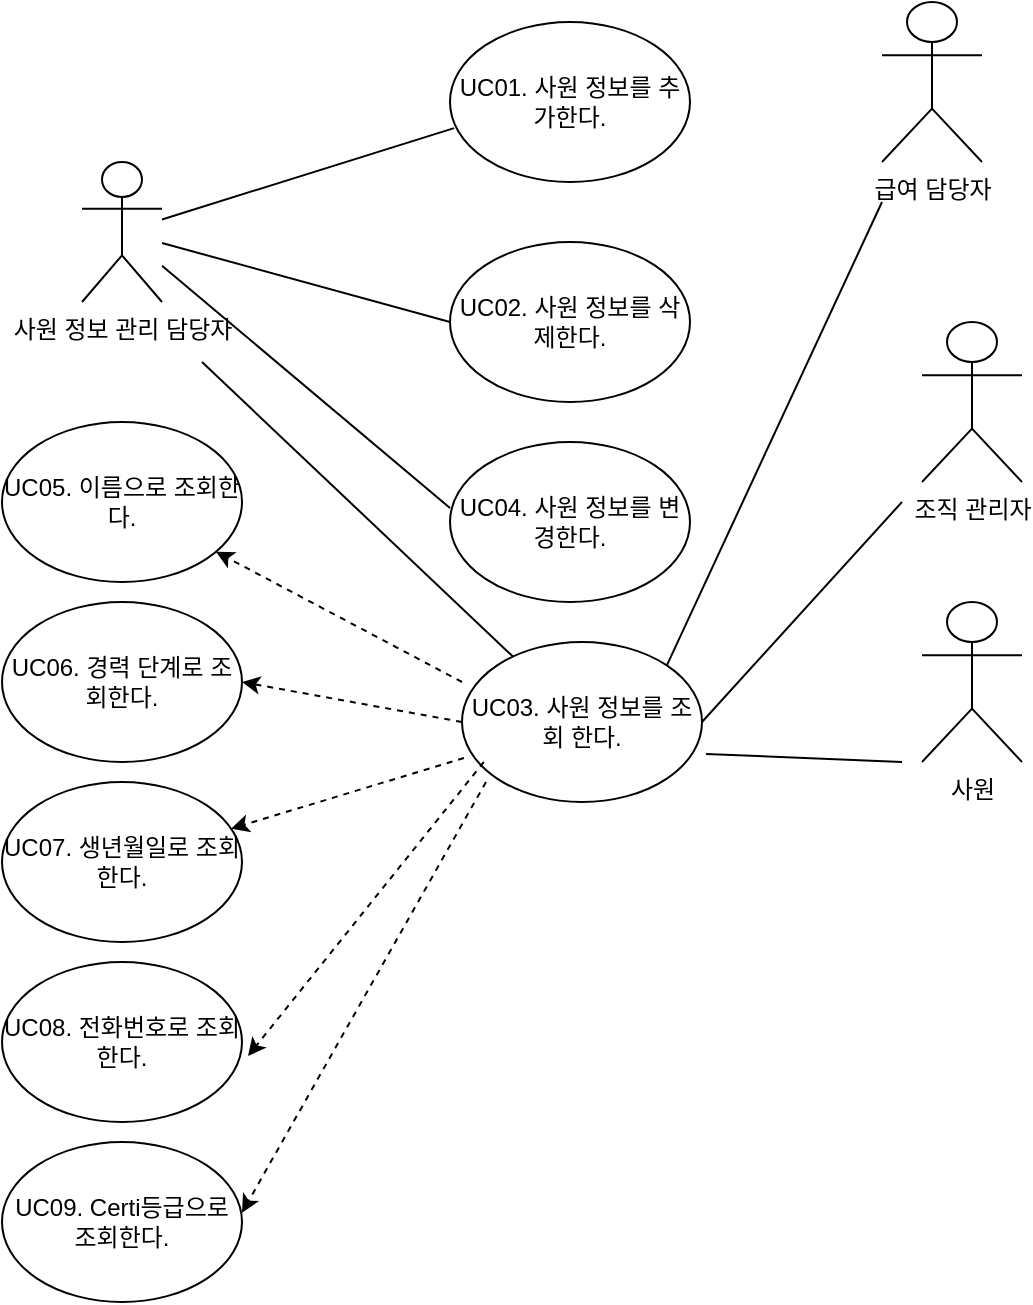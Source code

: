 <mxfile version="17.2.4" type="device"><diagram id="XegcfTgx4QJ5H2DkW3vX" name="Page-1"><mxGraphModel dx="1102" dy="1025" grid="1" gridSize="10" guides="1" tooltips="1" connect="1" arrows="1" fold="1" page="1" pageScale="1" pageWidth="827" pageHeight="1169" math="0" shadow="0"><root><mxCell id="0"/><mxCell id="1" parent="0"/><mxCell id="EJnHy0ilKkUglRk5VP05-1" value="UC01. 사원 정보를 추가한다." style="ellipse;whiteSpace=wrap;html=1;" parent="1" vertex="1"><mxGeometry x="294" y="110" width="120" height="80" as="geometry"/></mxCell><mxCell id="EJnHy0ilKkUglRk5VP05-2" value="사원 정보 관리 담당자" style="shape=umlActor;verticalLabelPosition=bottom;verticalAlign=top;html=1;outlineConnect=0;" parent="1" vertex="1"><mxGeometry x="110" y="180" width="40" height="70" as="geometry"/></mxCell><mxCell id="EJnHy0ilKkUglRk5VP05-3" value="급여 담당자" style="shape=umlActor;verticalLabelPosition=bottom;verticalAlign=top;html=1;outlineConnect=0;" parent="1" vertex="1"><mxGeometry x="510" y="100" width="50" height="80" as="geometry"/></mxCell><mxCell id="EJnHy0ilKkUglRk5VP05-4" value="사원" style="shape=umlActor;verticalLabelPosition=bottom;verticalAlign=top;html=1;outlineConnect=0;" parent="1" vertex="1"><mxGeometry x="530" y="400" width="50" height="80" as="geometry"/></mxCell><mxCell id="EJnHy0ilKkUglRk5VP05-9" value="조직 관리자" style="shape=umlActor;verticalLabelPosition=bottom;verticalAlign=top;html=1;outlineConnect=0;" parent="1" vertex="1"><mxGeometry x="530" y="260" width="50" height="80" as="geometry"/></mxCell><mxCell id="EJnHy0ilKkUglRk5VP05-10" value="UC02. 사원 정보를 삭제한다." style="ellipse;whiteSpace=wrap;html=1;" parent="1" vertex="1"><mxGeometry x="294" y="220" width="120" height="80" as="geometry"/></mxCell><mxCell id="EJnHy0ilKkUglRk5VP05-11" value="UC03. 사원 정보를 조회 한다." style="ellipse;whiteSpace=wrap;html=1;" parent="1" vertex="1"><mxGeometry x="300" y="420" width="120" height="80" as="geometry"/></mxCell><mxCell id="EJnHy0ilKkUglRk5VP05-12" value="UC04. 사원 정보를 변경한다." style="ellipse;whiteSpace=wrap;html=1;" parent="1" vertex="1"><mxGeometry x="294" y="320" width="120" height="80" as="geometry"/></mxCell><mxCell id="EJnHy0ilKkUglRk5VP05-14" value="UC05. 이름으로 조회한다." style="ellipse;whiteSpace=wrap;html=1;" parent="1" vertex="1"><mxGeometry x="70" y="310" width="120" height="80" as="geometry"/></mxCell><mxCell id="EJnHy0ilKkUglRk5VP05-15" value="UC06. 경력 단계로 조회한다." style="ellipse;whiteSpace=wrap;html=1;" parent="1" vertex="1"><mxGeometry x="70" y="400" width="120" height="80" as="geometry"/></mxCell><mxCell id="EJnHy0ilKkUglRk5VP05-16" value="" style="endArrow=classic;html=1;rounded=0;dashed=1;" parent="1" target="EJnHy0ilKkUglRk5VP05-14" edge="1"><mxGeometry width="50" height="50" relative="1" as="geometry"><mxPoint x="300" y="440" as="sourcePoint"/><mxPoint x="400" y="260" as="targetPoint"/></mxGeometry></mxCell><mxCell id="EJnHy0ilKkUglRk5VP05-17" value="" style="endArrow=classic;html=1;rounded=0;dashed=1;exitX=0.008;exitY=0.725;exitDx=0;exitDy=0;exitPerimeter=0;" parent="1" source="EJnHy0ilKkUglRk5VP05-11" target="EJnHy0ilKkUglRk5VP05-19" edge="1"><mxGeometry width="50" height="50" relative="1" as="geometry"><mxPoint x="350" y="310" as="sourcePoint"/><mxPoint x="190" y="530" as="targetPoint"/></mxGeometry></mxCell><mxCell id="EJnHy0ilKkUglRk5VP05-18" value="" style="endArrow=classic;html=1;rounded=0;dashed=1;exitX=0;exitY=0.5;exitDx=0;exitDy=0;entryX=1;entryY=0.5;entryDx=0;entryDy=0;" parent="1" source="EJnHy0ilKkUglRk5VP05-11" target="EJnHy0ilKkUglRk5VP05-15" edge="1"><mxGeometry width="50" height="50" relative="1" as="geometry"><mxPoint x="350" y="310" as="sourcePoint"/><mxPoint x="400" y="260" as="targetPoint"/></mxGeometry></mxCell><mxCell id="EJnHy0ilKkUglRk5VP05-19" value="UC07. 생년월일로 조회한다." style="ellipse;whiteSpace=wrap;html=1;" parent="1" vertex="1"><mxGeometry x="70" y="490" width="120" height="80" as="geometry"/></mxCell><mxCell id="EJnHy0ilKkUglRk5VP05-20" value="" style="endArrow=none;html=1;rounded=0;entryX=0.017;entryY=0.663;entryDx=0;entryDy=0;entryPerimeter=0;" parent="1" source="EJnHy0ilKkUglRk5VP05-2" target="EJnHy0ilKkUglRk5VP05-1" edge="1"><mxGeometry width="50" height="50" relative="1" as="geometry"><mxPoint x="350" y="300" as="sourcePoint"/><mxPoint x="400" y="250" as="targetPoint"/></mxGeometry></mxCell><mxCell id="EJnHy0ilKkUglRk5VP05-21" value="" style="endArrow=none;html=1;rounded=0;exitX=1;exitY=0;exitDx=0;exitDy=0;" parent="1" source="EJnHy0ilKkUglRk5VP05-11" edge="1"><mxGeometry width="50" height="50" relative="1" as="geometry"><mxPoint x="430" y="440" as="sourcePoint"/><mxPoint x="510" y="200" as="targetPoint"/></mxGeometry></mxCell><mxCell id="EJnHy0ilKkUglRk5VP05-22" value="" style="endArrow=none;html=1;rounded=0;" parent="1" source="EJnHy0ilKkUglRk5VP05-11" edge="1"><mxGeometry width="50" height="50" relative="1" as="geometry"><mxPoint x="350" y="300" as="sourcePoint"/><mxPoint x="170" y="280" as="targetPoint"/></mxGeometry></mxCell><mxCell id="EJnHy0ilKkUglRk5VP05-23" value="" style="endArrow=none;html=1;rounded=0;exitX=0;exitY=0.413;exitDx=0;exitDy=0;exitPerimeter=0;" parent="1" source="EJnHy0ilKkUglRk5VP05-12" target="EJnHy0ilKkUglRk5VP05-2" edge="1"><mxGeometry width="50" height="50" relative="1" as="geometry"><mxPoint x="350" y="300" as="sourcePoint"/><mxPoint x="400" y="250" as="targetPoint"/></mxGeometry></mxCell><mxCell id="EJnHy0ilKkUglRk5VP05-25" value="" style="endArrow=none;html=1;rounded=0;exitX=0;exitY=0.5;exitDx=0;exitDy=0;" parent="1" source="EJnHy0ilKkUglRk5VP05-10" target="EJnHy0ilKkUglRk5VP05-2" edge="1"><mxGeometry width="50" height="50" relative="1" as="geometry"><mxPoint x="350" y="300" as="sourcePoint"/><mxPoint x="400" y="250" as="targetPoint"/></mxGeometry></mxCell><mxCell id="EJnHy0ilKkUglRk5VP05-26" value="" style="endArrow=none;html=1;rounded=0;exitX=1;exitY=0.5;exitDx=0;exitDy=0;" parent="1" source="EJnHy0ilKkUglRk5VP05-11" edge="1"><mxGeometry width="50" height="50" relative="1" as="geometry"><mxPoint x="350" y="300" as="sourcePoint"/><mxPoint x="520" y="350" as="targetPoint"/></mxGeometry></mxCell><mxCell id="EJnHy0ilKkUglRk5VP05-27" value="" style="endArrow=none;html=1;rounded=0;exitX=1.017;exitY=0.7;exitDx=0;exitDy=0;exitPerimeter=0;" parent="1" source="EJnHy0ilKkUglRk5VP05-11" edge="1"><mxGeometry width="50" height="50" relative="1" as="geometry"><mxPoint x="350" y="300" as="sourcePoint"/><mxPoint x="520" y="480" as="targetPoint"/></mxGeometry></mxCell><mxCell id="V6ifeA1H3BU1dsTUsSsv-1" value="UC08. 전화번호로 조회한다." style="ellipse;whiteSpace=wrap;html=1;" vertex="1" parent="1"><mxGeometry x="70" y="580" width="120" height="80" as="geometry"/></mxCell><mxCell id="V6ifeA1H3BU1dsTUsSsv-2" value="UC09. Certi등급으로 조회한다." style="ellipse;whiteSpace=wrap;html=1;" vertex="1" parent="1"><mxGeometry x="70" y="670" width="120" height="80" as="geometry"/></mxCell><mxCell id="V6ifeA1H3BU1dsTUsSsv-7" value="" style="endArrow=classic;html=1;rounded=0;dashed=1;exitX=0.091;exitY=0.75;exitDx=0;exitDy=0;exitPerimeter=0;entryX=1.025;entryY=0.588;entryDx=0;entryDy=0;entryPerimeter=0;" edge="1" parent="1" source="EJnHy0ilKkUglRk5VP05-11" target="V6ifeA1H3BU1dsTUsSsv-1"><mxGeometry width="50" height="50" relative="1" as="geometry"><mxPoint x="310.96" y="488" as="sourcePoint"/><mxPoint x="194.534" y="523.319" as="targetPoint"/></mxGeometry></mxCell><mxCell id="V6ifeA1H3BU1dsTUsSsv-8" value="" style="endArrow=classic;html=1;rounded=0;dashed=1;exitX=0.1;exitY=0.875;exitDx=0;exitDy=0;exitPerimeter=0;" edge="1" parent="1" source="EJnHy0ilKkUglRk5VP05-11"><mxGeometry width="50" height="50" relative="1" as="geometry"><mxPoint x="306.43" y="670" as="sourcePoint"/><mxPoint x="190.004" y="705.319" as="targetPoint"/></mxGeometry></mxCell></root></mxGraphModel></diagram></mxfile>